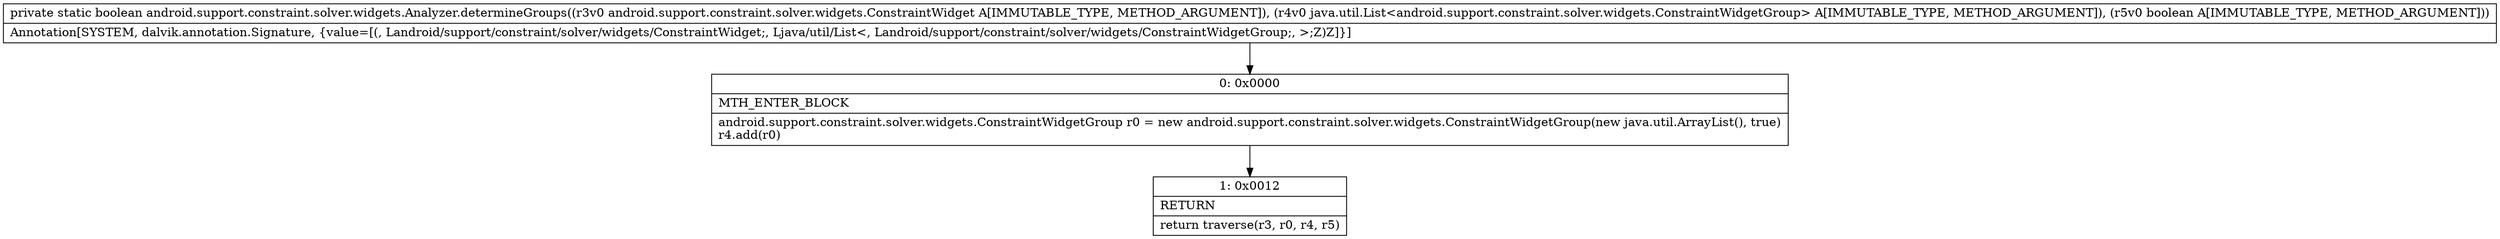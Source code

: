 digraph "CFG forandroid.support.constraint.solver.widgets.Analyzer.determineGroups(Landroid\/support\/constraint\/solver\/widgets\/ConstraintWidget;Ljava\/util\/List;Z)Z" {
Node_0 [shape=record,label="{0\:\ 0x0000|MTH_ENTER_BLOCK\l|android.support.constraint.solver.widgets.ConstraintWidgetGroup r0 = new android.support.constraint.solver.widgets.ConstraintWidgetGroup(new java.util.ArrayList(), true)\lr4.add(r0)\l}"];
Node_1 [shape=record,label="{1\:\ 0x0012|RETURN\l|return traverse(r3, r0, r4, r5)\l}"];
MethodNode[shape=record,label="{private static boolean android.support.constraint.solver.widgets.Analyzer.determineGroups((r3v0 android.support.constraint.solver.widgets.ConstraintWidget A[IMMUTABLE_TYPE, METHOD_ARGUMENT]), (r4v0 java.util.List\<android.support.constraint.solver.widgets.ConstraintWidgetGroup\> A[IMMUTABLE_TYPE, METHOD_ARGUMENT]), (r5v0 boolean A[IMMUTABLE_TYPE, METHOD_ARGUMENT]))  | Annotation[SYSTEM, dalvik.annotation.Signature, \{value=[(, Landroid\/support\/constraint\/solver\/widgets\/ConstraintWidget;, Ljava\/util\/List\<, Landroid\/support\/constraint\/solver\/widgets\/ConstraintWidgetGroup;, \>;Z)Z]\}]\l}"];
MethodNode -> Node_0;
Node_0 -> Node_1;
}

